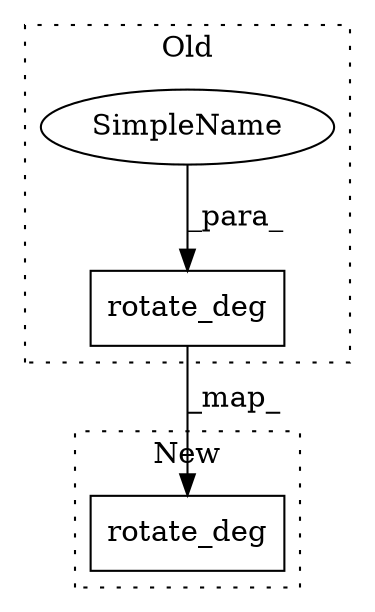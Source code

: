 digraph G {
subgraph cluster0 {
1 [label="rotate_deg" a="32" s="7510,7521" l="11,-27" shape="box"];
3 [label="SimpleName" a="42" s="7521" l="0" shape="ellipse"];
label = "Old";
style="dotted";
}
subgraph cluster1 {
2 [label="rotate_deg" a="32" s="7278,7289" l="11,-27" shape="box"];
label = "New";
style="dotted";
}
1 -> 2 [label="_map_"];
3 -> 1 [label="_para_"];
}